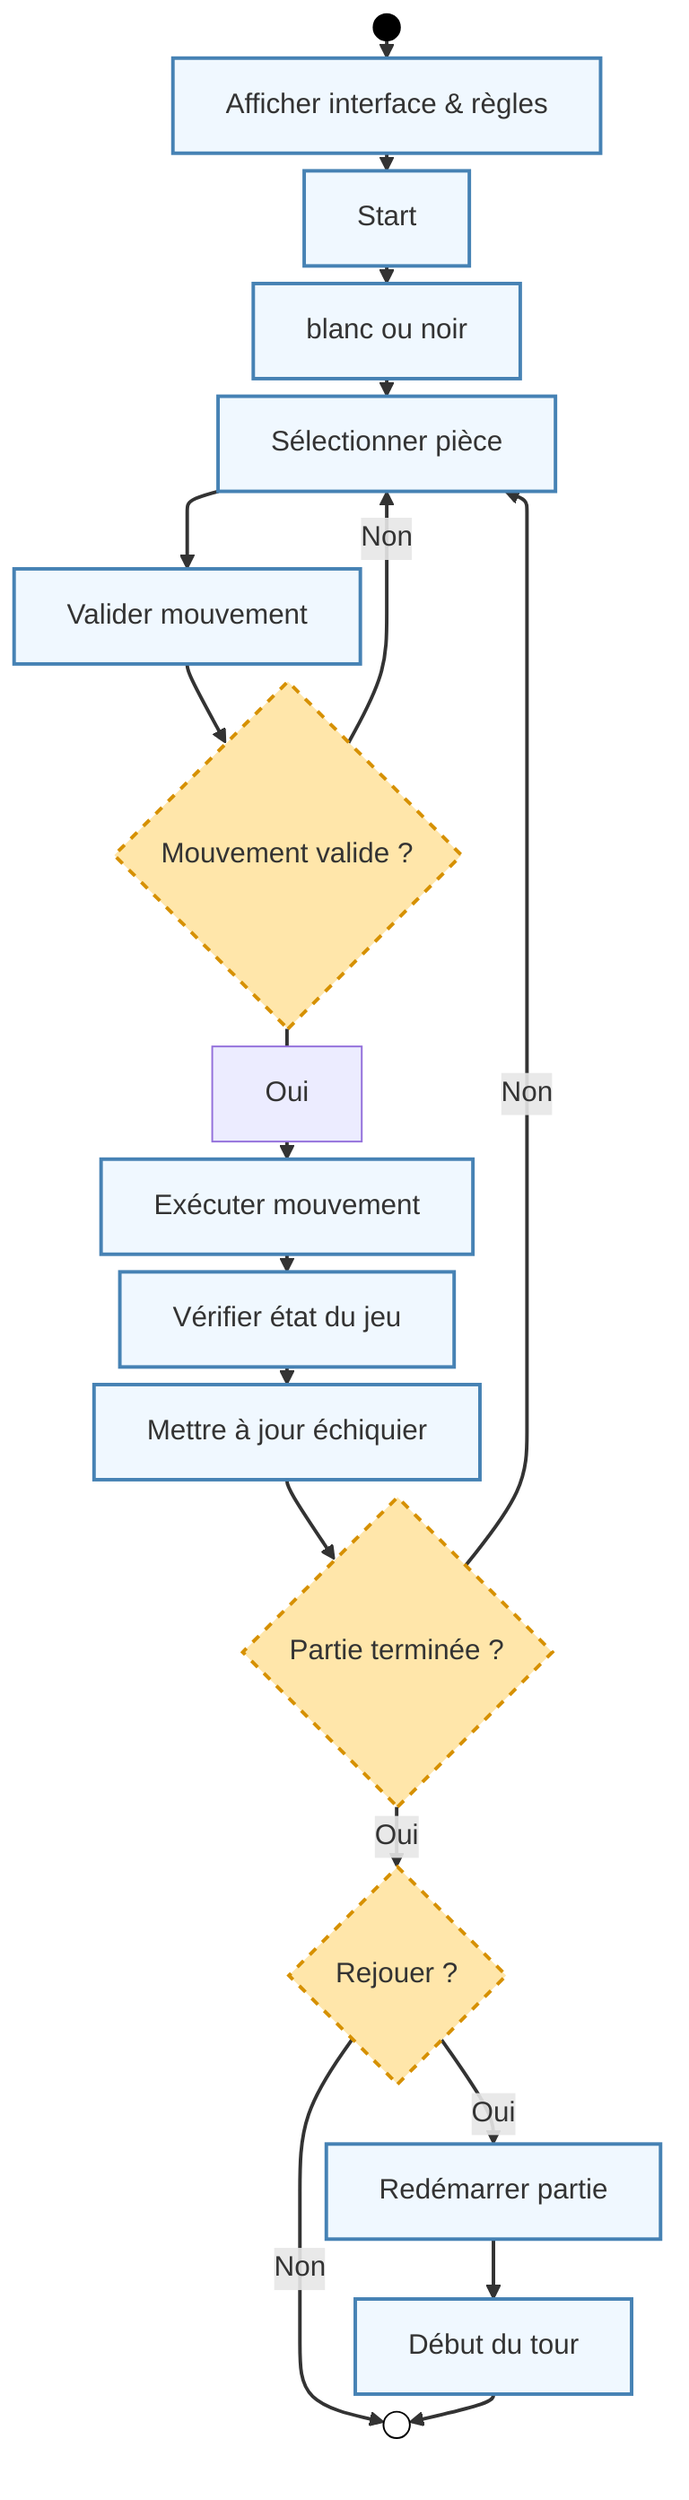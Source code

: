 %%{init: {'flowchart': {'nodeSpacing': 10, 'rankSpacing': 10}}}%%
flowchart TD
    START(( ))
    style START fill:#000,stroke:#000,stroke-width:1px,color:#fff,width:90px,height:90px

    END(( ))
    style END fill:#fff,stroke:#000,stroke-width:1px,width:90px,height:90px

    A[Afficher interface & règles]
    B[Start]
    C[blanc ou noir]
    D[Sélectionner pièce]
    E[Valider mouvement]
    F{Mouvement valide ?}
    G[Exécuter mouvement]
    H[Vérifier état du jeu]
    I[Mettre à jour échiquier]
    J{Partie terminée ?}
    M{Rejouer ?}
    N[Redémarrer partie]
    O[Début du tour]

    START --> A
    A --> B
    B --> C
    C --> D
    D ---> E
    E --> F
    F --- Oui --> G
    G --> H
    H --> I
    I --> J
    J -- Oui --> M
    M -- Oui --> N
    N --> O
    M -- Non --> END
    J -- Non --> D
    F -- Non --> D
    O --> END

    linkStyle default stroke:#333,stroke-width:2px

    classDef decision fill:#FFE6AA,stroke:#D69000,stroke-width:2px,stroke-dasharray: 5 5;
    class F,J,M decision;

    classDef action fill:#F0F8FF,stroke:#4682B4,stroke-width:2px;
    class A,B,C,D,E,G,H,I,N,O action;